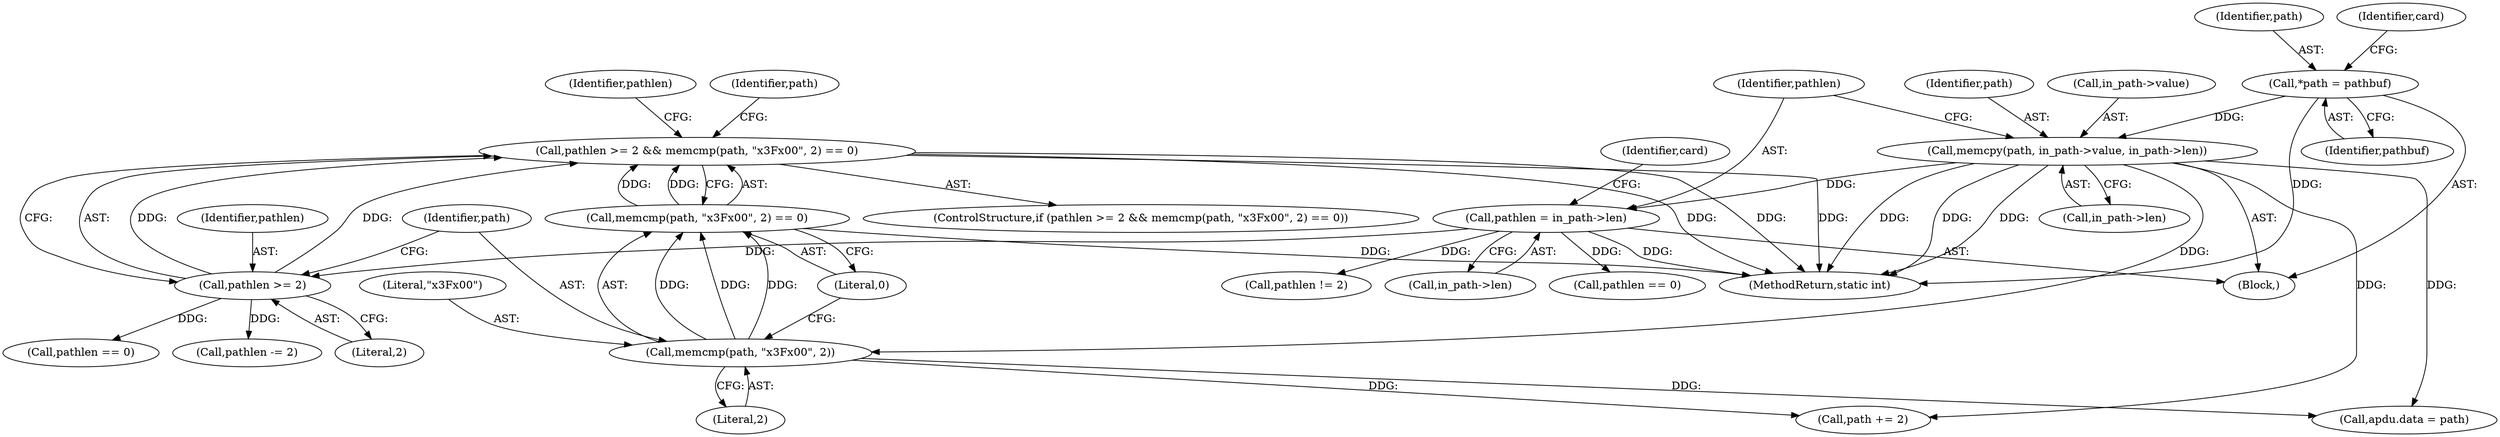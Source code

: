 digraph "0_OpenSC_360e95d45ac4123255a4c796db96337f332160ad#diff-d643a0fa169471dbf2912f4866dc49c5_3@API" {
"1000188" [label="(Call,pathlen >= 2 && memcmp(path, \"\x3F\x00\", 2) == 0)"];
"1000189" [label="(Call,pathlen >= 2)"];
"1000142" [label="(Call,pathlen = in_path->len)"];
"1000134" [label="(Call,memcpy(path, in_path->value, in_path->len))"];
"1000115" [label="(Call,*path = pathbuf)"];
"1000192" [label="(Call,memcmp(path, \"\x3F\x00\", 2) == 0)"];
"1000193" [label="(Call,memcmp(path, \"\x3F\x00\", 2))"];
"1000116" [label="(Identifier,path)"];
"1000143" [label="(Identifier,pathlen)"];
"1000190" [label="(Identifier,pathlen)"];
"1000124" [label="(Identifier,card)"];
"1000194" [label="(Identifier,path)"];
"1000192" [label="(Call,memcmp(path, \"\x3F\x00\", 2) == 0)"];
"1000200" [label="(Identifier,path)"];
"1000134" [label="(Call,memcpy(path, in_path->value, in_path->len))"];
"1000195" [label="(Literal,\"\x3F\x00\")"];
"1000115" [label="(Call,*path = pathbuf)"];
"1000191" [label="(Literal,2)"];
"1000142" [label="(Call,pathlen = in_path->len)"];
"1000105" [label="(Block,)"];
"1000162" [label="(Call,pathlen != 2)"];
"1000187" [label="(ControlStructure,if (pathlen >= 2 && memcmp(path, \"\x3F\x00\", 2) == 0))"];
"1000197" [label="(Literal,0)"];
"1000144" [label="(Call,in_path->len)"];
"1000117" [label="(Identifier,pathbuf)"];
"1000244" [label="(Call,apdu.data = path)"];
"1000189" [label="(Call,pathlen >= 2)"];
"1000135" [label="(Identifier,path)"];
"1000231" [label="(Call,pathlen == 0)"];
"1000139" [label="(Call,in_path->len)"];
"1000206" [label="(Call,pathlen == 0)"];
"1000196" [label="(Literal,2)"];
"1000148" [label="(Identifier,card)"];
"1000607" [label="(MethodReturn,static int)"];
"1000188" [label="(Call,pathlen >= 2 && memcmp(path, \"\x3F\x00\", 2) == 0)"];
"1000202" [label="(Call,pathlen -= 2)"];
"1000193" [label="(Call,memcmp(path, \"\x3F\x00\", 2))"];
"1000199" [label="(Call,path += 2)"];
"1000207" [label="(Identifier,pathlen)"];
"1000136" [label="(Call,in_path->value)"];
"1000188" -> "1000187"  [label="AST: "];
"1000188" -> "1000189"  [label="CFG: "];
"1000188" -> "1000192"  [label="CFG: "];
"1000189" -> "1000188"  [label="AST: "];
"1000192" -> "1000188"  [label="AST: "];
"1000200" -> "1000188"  [label="CFG: "];
"1000207" -> "1000188"  [label="CFG: "];
"1000188" -> "1000607"  [label="DDG: "];
"1000188" -> "1000607"  [label="DDG: "];
"1000188" -> "1000607"  [label="DDG: "];
"1000189" -> "1000188"  [label="DDG: "];
"1000189" -> "1000188"  [label="DDG: "];
"1000192" -> "1000188"  [label="DDG: "];
"1000192" -> "1000188"  [label="DDG: "];
"1000189" -> "1000191"  [label="CFG: "];
"1000190" -> "1000189"  [label="AST: "];
"1000191" -> "1000189"  [label="AST: "];
"1000194" -> "1000189"  [label="CFG: "];
"1000142" -> "1000189"  [label="DDG: "];
"1000189" -> "1000202"  [label="DDG: "];
"1000189" -> "1000206"  [label="DDG: "];
"1000142" -> "1000105"  [label="AST: "];
"1000142" -> "1000144"  [label="CFG: "];
"1000143" -> "1000142"  [label="AST: "];
"1000144" -> "1000142"  [label="AST: "];
"1000148" -> "1000142"  [label="CFG: "];
"1000142" -> "1000607"  [label="DDG: "];
"1000134" -> "1000142"  [label="DDG: "];
"1000142" -> "1000162"  [label="DDG: "];
"1000142" -> "1000231"  [label="DDG: "];
"1000134" -> "1000105"  [label="AST: "];
"1000134" -> "1000139"  [label="CFG: "];
"1000135" -> "1000134"  [label="AST: "];
"1000136" -> "1000134"  [label="AST: "];
"1000139" -> "1000134"  [label="AST: "];
"1000143" -> "1000134"  [label="CFG: "];
"1000134" -> "1000607"  [label="DDG: "];
"1000134" -> "1000607"  [label="DDG: "];
"1000134" -> "1000607"  [label="DDG: "];
"1000115" -> "1000134"  [label="DDG: "];
"1000134" -> "1000193"  [label="DDG: "];
"1000134" -> "1000199"  [label="DDG: "];
"1000134" -> "1000244"  [label="DDG: "];
"1000115" -> "1000105"  [label="AST: "];
"1000115" -> "1000117"  [label="CFG: "];
"1000116" -> "1000115"  [label="AST: "];
"1000117" -> "1000115"  [label="AST: "];
"1000124" -> "1000115"  [label="CFG: "];
"1000115" -> "1000607"  [label="DDG: "];
"1000192" -> "1000197"  [label="CFG: "];
"1000193" -> "1000192"  [label="AST: "];
"1000197" -> "1000192"  [label="AST: "];
"1000192" -> "1000607"  [label="DDG: "];
"1000193" -> "1000192"  [label="DDG: "];
"1000193" -> "1000192"  [label="DDG: "];
"1000193" -> "1000192"  [label="DDG: "];
"1000193" -> "1000196"  [label="CFG: "];
"1000194" -> "1000193"  [label="AST: "];
"1000195" -> "1000193"  [label="AST: "];
"1000196" -> "1000193"  [label="AST: "];
"1000197" -> "1000193"  [label="CFG: "];
"1000193" -> "1000199"  [label="DDG: "];
"1000193" -> "1000244"  [label="DDG: "];
}
